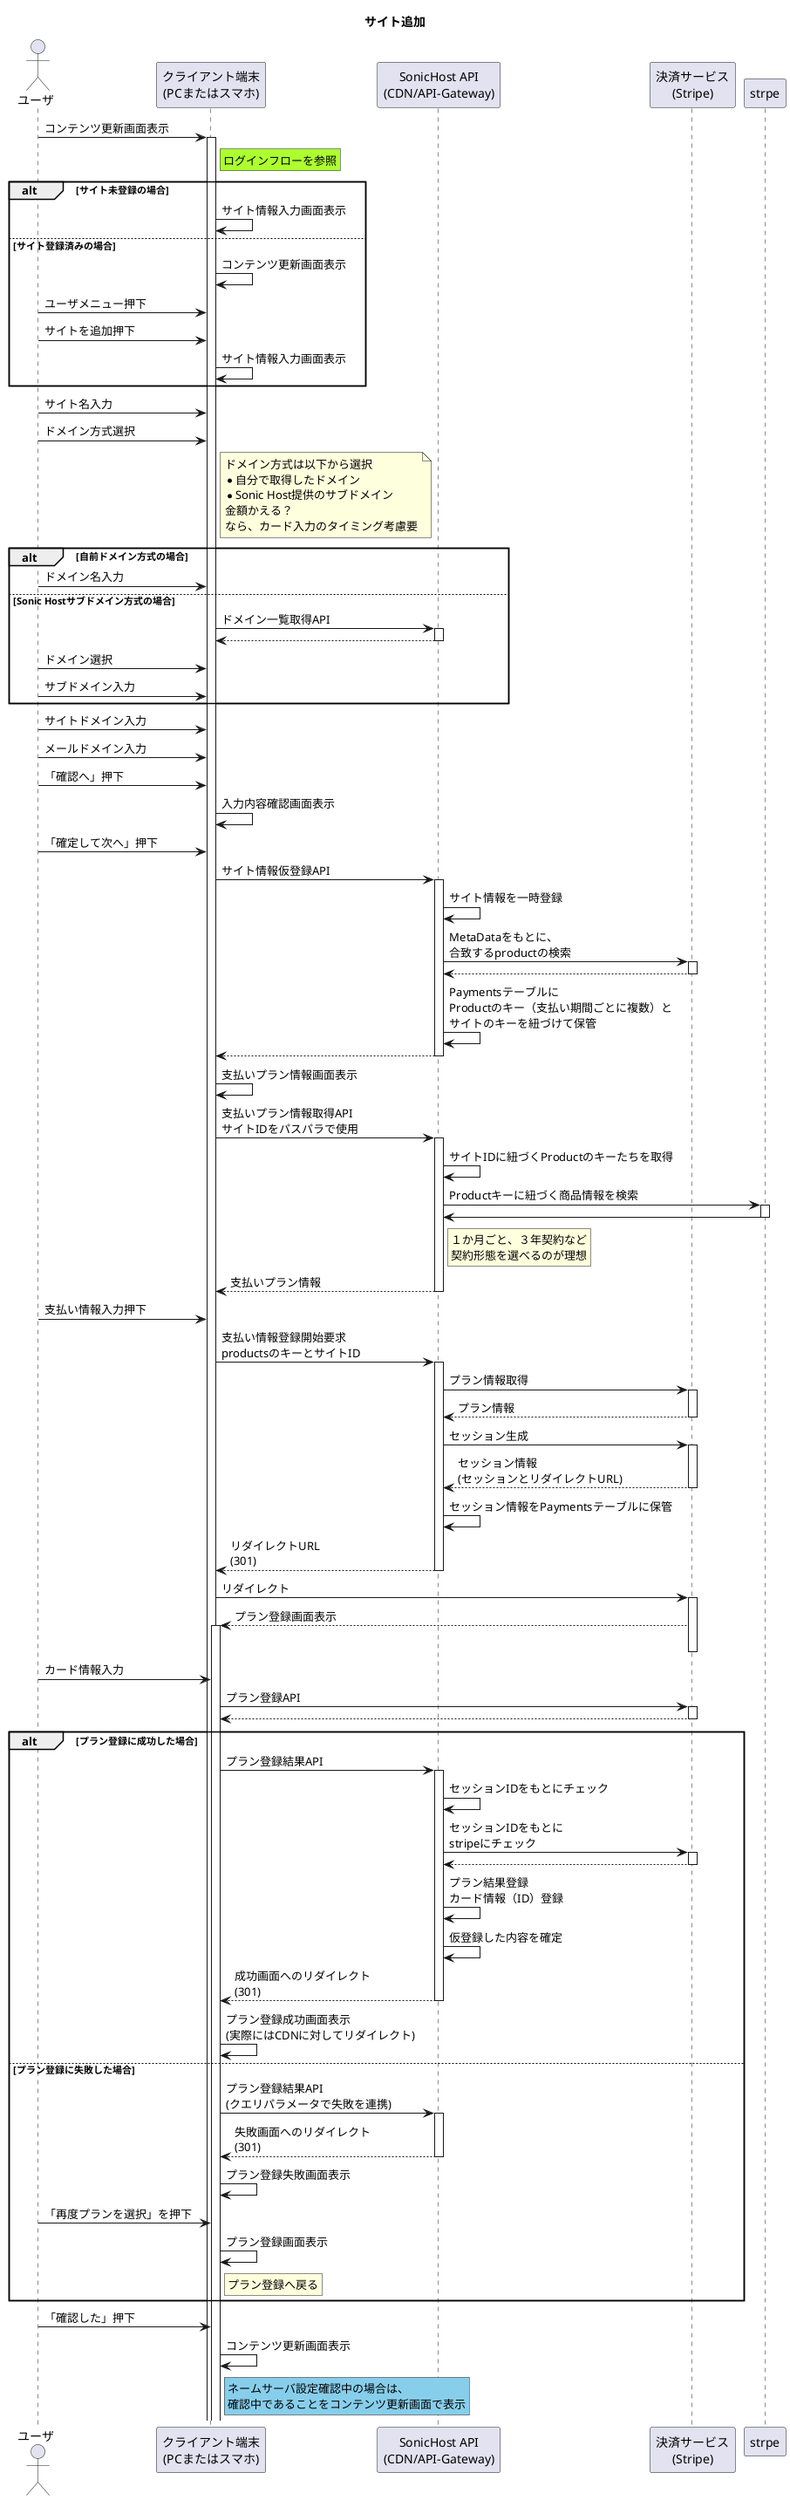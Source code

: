 @startuml  サイト追加
title サイト追加

' アクター定義
actor "ユーザ" as user
participant "クライアント端末\n(PCまたはスマホ)" as device
participant "SonicHost API\n(CDN/API-Gateway)" as api
participant "決済サービス\n(Stripe)" as stripe


user -> device ++: コンテンツ更新画面表示
rnote right of device #GreenYellow
    ログインフローを参照
end note
alt サイト未登録の場合
    device -> device : サイト情報入力画面表示
else サイト登録済みの場合
    device -> device : コンテンツ更新画面表示
    user -> device : ユーザメニュー押下
    user -> device : サイトを追加押下
    device -> device : サイト情報入力画面表示
end
user -> device : サイト名入力
user -> device : ドメイン方式選択
note right of device 
    ドメイン方式は以下から選択
    * 自分で取得したドメイン
    * Sonic Host提供のサブドメイン
    金額かえる？
    なら、カード入力のタイミング考慮要
end note
alt 自前ドメイン方式の場合
    user -> device : ドメイン名入力
else Sonic Hostサブドメイン方式の場合
    device -> api ++ : ドメイン一覧取得API
    device <-- api -- 
    user -> device : ドメイン選択
    user -> device : サブドメイン入力
end 
user -> device : サイトドメイン入力
user -> device : メールドメイン入力
user -> device : 「確認へ」押下
device -> device : 入力内容確認画面表示

user -> device : 「確定して次へ」押下
device -> api ++ : サイト情報仮登録API
api -> api  : サイト情報を一時登録
api -> stripe ++ : MetaDataをもとに、\n合致するproductの検索
api <-- stripe --
api -> api : Paymentsテーブルに\nProductのキー（支払い期間ごとに複数）と\nサイトのキーを紐づけて保管
device <-- api -- 
device -> device : 支払いプラン情報画面表示
device -> api ++ : 支払いプラン情報取得API\nサイトIDをパスパラで使用
api -> api : サイトIDに紐づくProductのキーたちを取得
api -> strpe ++ : Productキーに紐づく商品情報を検索
api <- strpe --
rnote right of api
    １か月ごと、３年契約など
    契約形態を選べるのが理想
end note
device <-- api -- : 支払いプラン情報
user -> device : 支払い情報入力押下
device -> api ++ : 支払い情報登録開始要求\nproductsのキーとサイトID
api -> stripe ++ : プラン情報取得
api <-- stripe -- : プラン情報
api -> stripe ++ : セッション生成
api <-- stripe -- : セッション情報\n(セッションとリダイレクトURL)
api -> api : セッション情報をPaymentsテーブルに保管
device <-- api -- : リダイレクトURL\n(301)
device -> stripe ++ : リダイレクト
device <-- stripe ++-- : プラン登録画面表示
user -> device : カード情報入力
device -> stripe ++ : プラン登録API
device <-- stripe -- 
alt プラン登録に成功した場合
    device -> api ++ : プラン登録結果API
    api -> api : セッションIDをもとにチェック
    api -> stripe ++ : セッションIDをもとに\nstripeにチェック
    api <-- stripe --
    api -> api : プラン結果登録\nカード情報（ID）登録
    api -> api : 仮登録した内容を確定
    device <-- api -- : 成功画面へのリダイレクト\n(301)
    device -> device : プラン登録成功画面表示\n(実際にはCDNに対してリダイレクト)
else プラン登録に失敗した場合
    device -> api ++ : プラン登録結果API\n(クエリパラメータで失敗を連携)
    device <-- api -- : 失敗画面へのリダイレクト\n(301)
    device -> device : プラン登録失敗画面表示
    user -> device : 「再度プランを選択」を押下
    device -> device : プラン登録画面表示
    rnote right of device 
        プラン登録へ戻る
    end note
end 
user -> device : 「確認した」押下
device -> device : コンテンツ更新画面表示
rnote right of device #SkyBlue
    ネームサーバ設定確認中の場合は、
    確認中であることをコンテンツ更新画面で表示
end note

@enduml